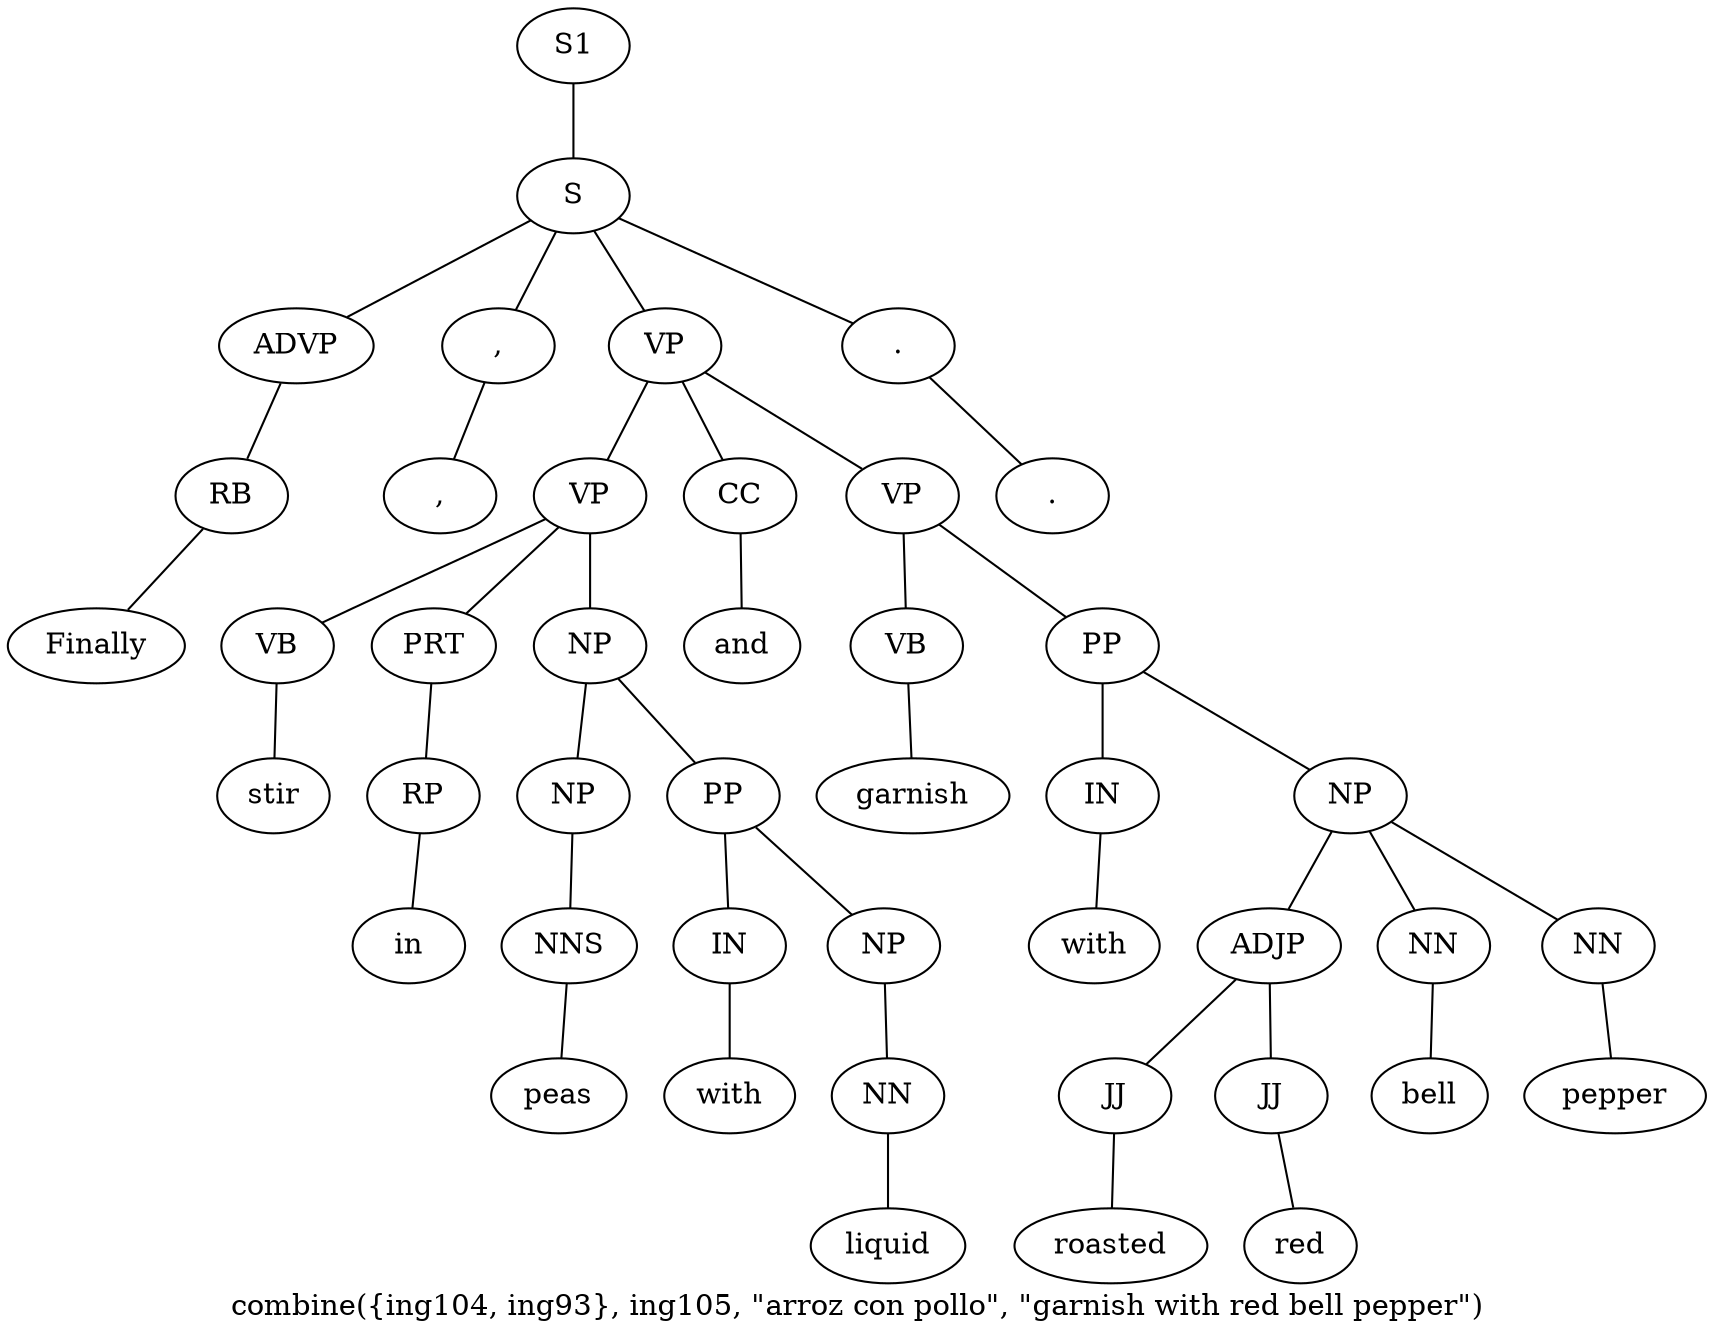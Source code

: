 graph SyntaxGraph {
	label = "combine({ing104, ing93}, ing105, \"arroz con pollo\", \"garnish with red bell pepper\")";
	Node0 [label="S1"];
	Node1 [label="S"];
	Node2 [label="ADVP"];
	Node3 [label="RB"];
	Node4 [label="Finally"];
	Node5 [label=","];
	Node6 [label=","];
	Node7 [label="VP"];
	Node8 [label="VP"];
	Node9 [label="VB"];
	Node10 [label="stir"];
	Node11 [label="PRT"];
	Node12 [label="RP"];
	Node13 [label="in"];
	Node14 [label="NP"];
	Node15 [label="NP"];
	Node16 [label="NNS"];
	Node17 [label="peas"];
	Node18 [label="PP"];
	Node19 [label="IN"];
	Node20 [label="with"];
	Node21 [label="NP"];
	Node22 [label="NN"];
	Node23 [label="liquid"];
	Node24 [label="CC"];
	Node25 [label="and"];
	Node26 [label="VP"];
	Node27 [label="VB"];
	Node28 [label="garnish"];
	Node29 [label="PP"];
	Node30 [label="IN"];
	Node31 [label="with"];
	Node32 [label="NP"];
	Node33 [label="ADJP"];
	Node34 [label="JJ"];
	Node35 [label="roasted"];
	Node36 [label="JJ"];
	Node37 [label="red"];
	Node38 [label="NN"];
	Node39 [label="bell"];
	Node40 [label="NN"];
	Node41 [label="pepper"];
	Node42 [label="."];
	Node43 [label="."];

	Node0 -- Node1;
	Node1 -- Node2;
	Node1 -- Node5;
	Node1 -- Node7;
	Node1 -- Node42;
	Node2 -- Node3;
	Node3 -- Node4;
	Node5 -- Node6;
	Node7 -- Node8;
	Node7 -- Node24;
	Node7 -- Node26;
	Node8 -- Node9;
	Node8 -- Node11;
	Node8 -- Node14;
	Node9 -- Node10;
	Node11 -- Node12;
	Node12 -- Node13;
	Node14 -- Node15;
	Node14 -- Node18;
	Node15 -- Node16;
	Node16 -- Node17;
	Node18 -- Node19;
	Node18 -- Node21;
	Node19 -- Node20;
	Node21 -- Node22;
	Node22 -- Node23;
	Node24 -- Node25;
	Node26 -- Node27;
	Node26 -- Node29;
	Node27 -- Node28;
	Node29 -- Node30;
	Node29 -- Node32;
	Node30 -- Node31;
	Node32 -- Node33;
	Node32 -- Node38;
	Node32 -- Node40;
	Node33 -- Node34;
	Node33 -- Node36;
	Node34 -- Node35;
	Node36 -- Node37;
	Node38 -- Node39;
	Node40 -- Node41;
	Node42 -- Node43;
}